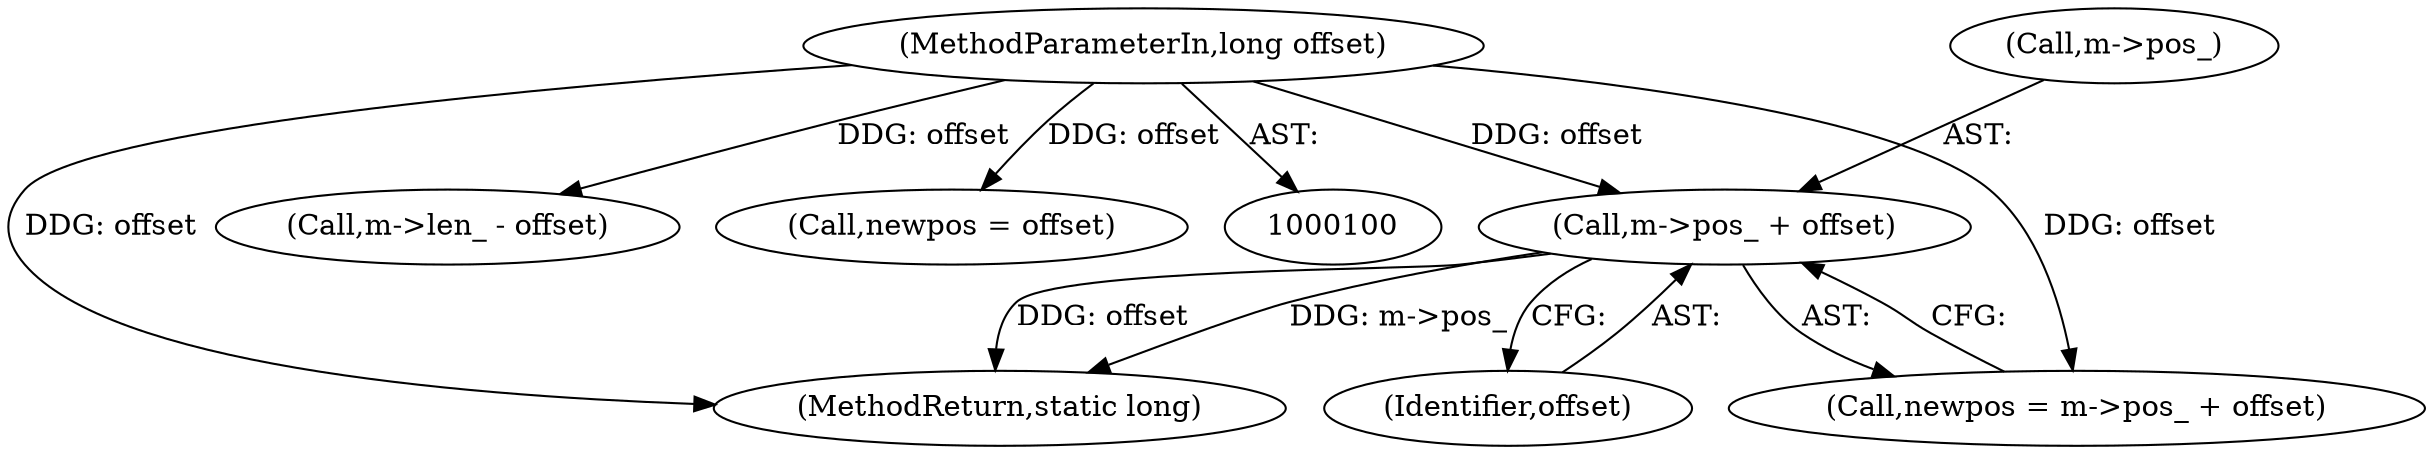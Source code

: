digraph "0_jasper_634ce8e8a5accc0fa05dd2c20d42b4749d4b2735_6@pointer" {
"1000141" [label="(Call,m->pos_ + offset)"];
"1000102" [label="(MethodParameterIn,long offset)"];
"1000141" [label="(Call,m->pos_ + offset)"];
"1000145" [label="(Identifier,offset)"];
"1000132" [label="(Call,m->len_ - offset)"];
"1000142" [label="(Call,m->pos_)"];
"1000102" [label="(MethodParameterIn,long offset)"];
"1000125" [label="(Call,newpos = offset)"];
"1000139" [label="(Call,newpos = m->pos_ + offset)"];
"1000167" [label="(MethodReturn,static long)"];
"1000141" -> "1000139"  [label="AST: "];
"1000141" -> "1000145"  [label="CFG: "];
"1000142" -> "1000141"  [label="AST: "];
"1000145" -> "1000141"  [label="AST: "];
"1000139" -> "1000141"  [label="CFG: "];
"1000141" -> "1000167"  [label="DDG: m->pos_"];
"1000141" -> "1000167"  [label="DDG: offset"];
"1000102" -> "1000141"  [label="DDG: offset"];
"1000102" -> "1000100"  [label="AST: "];
"1000102" -> "1000167"  [label="DDG: offset"];
"1000102" -> "1000125"  [label="DDG: offset"];
"1000102" -> "1000132"  [label="DDG: offset"];
"1000102" -> "1000139"  [label="DDG: offset"];
}
